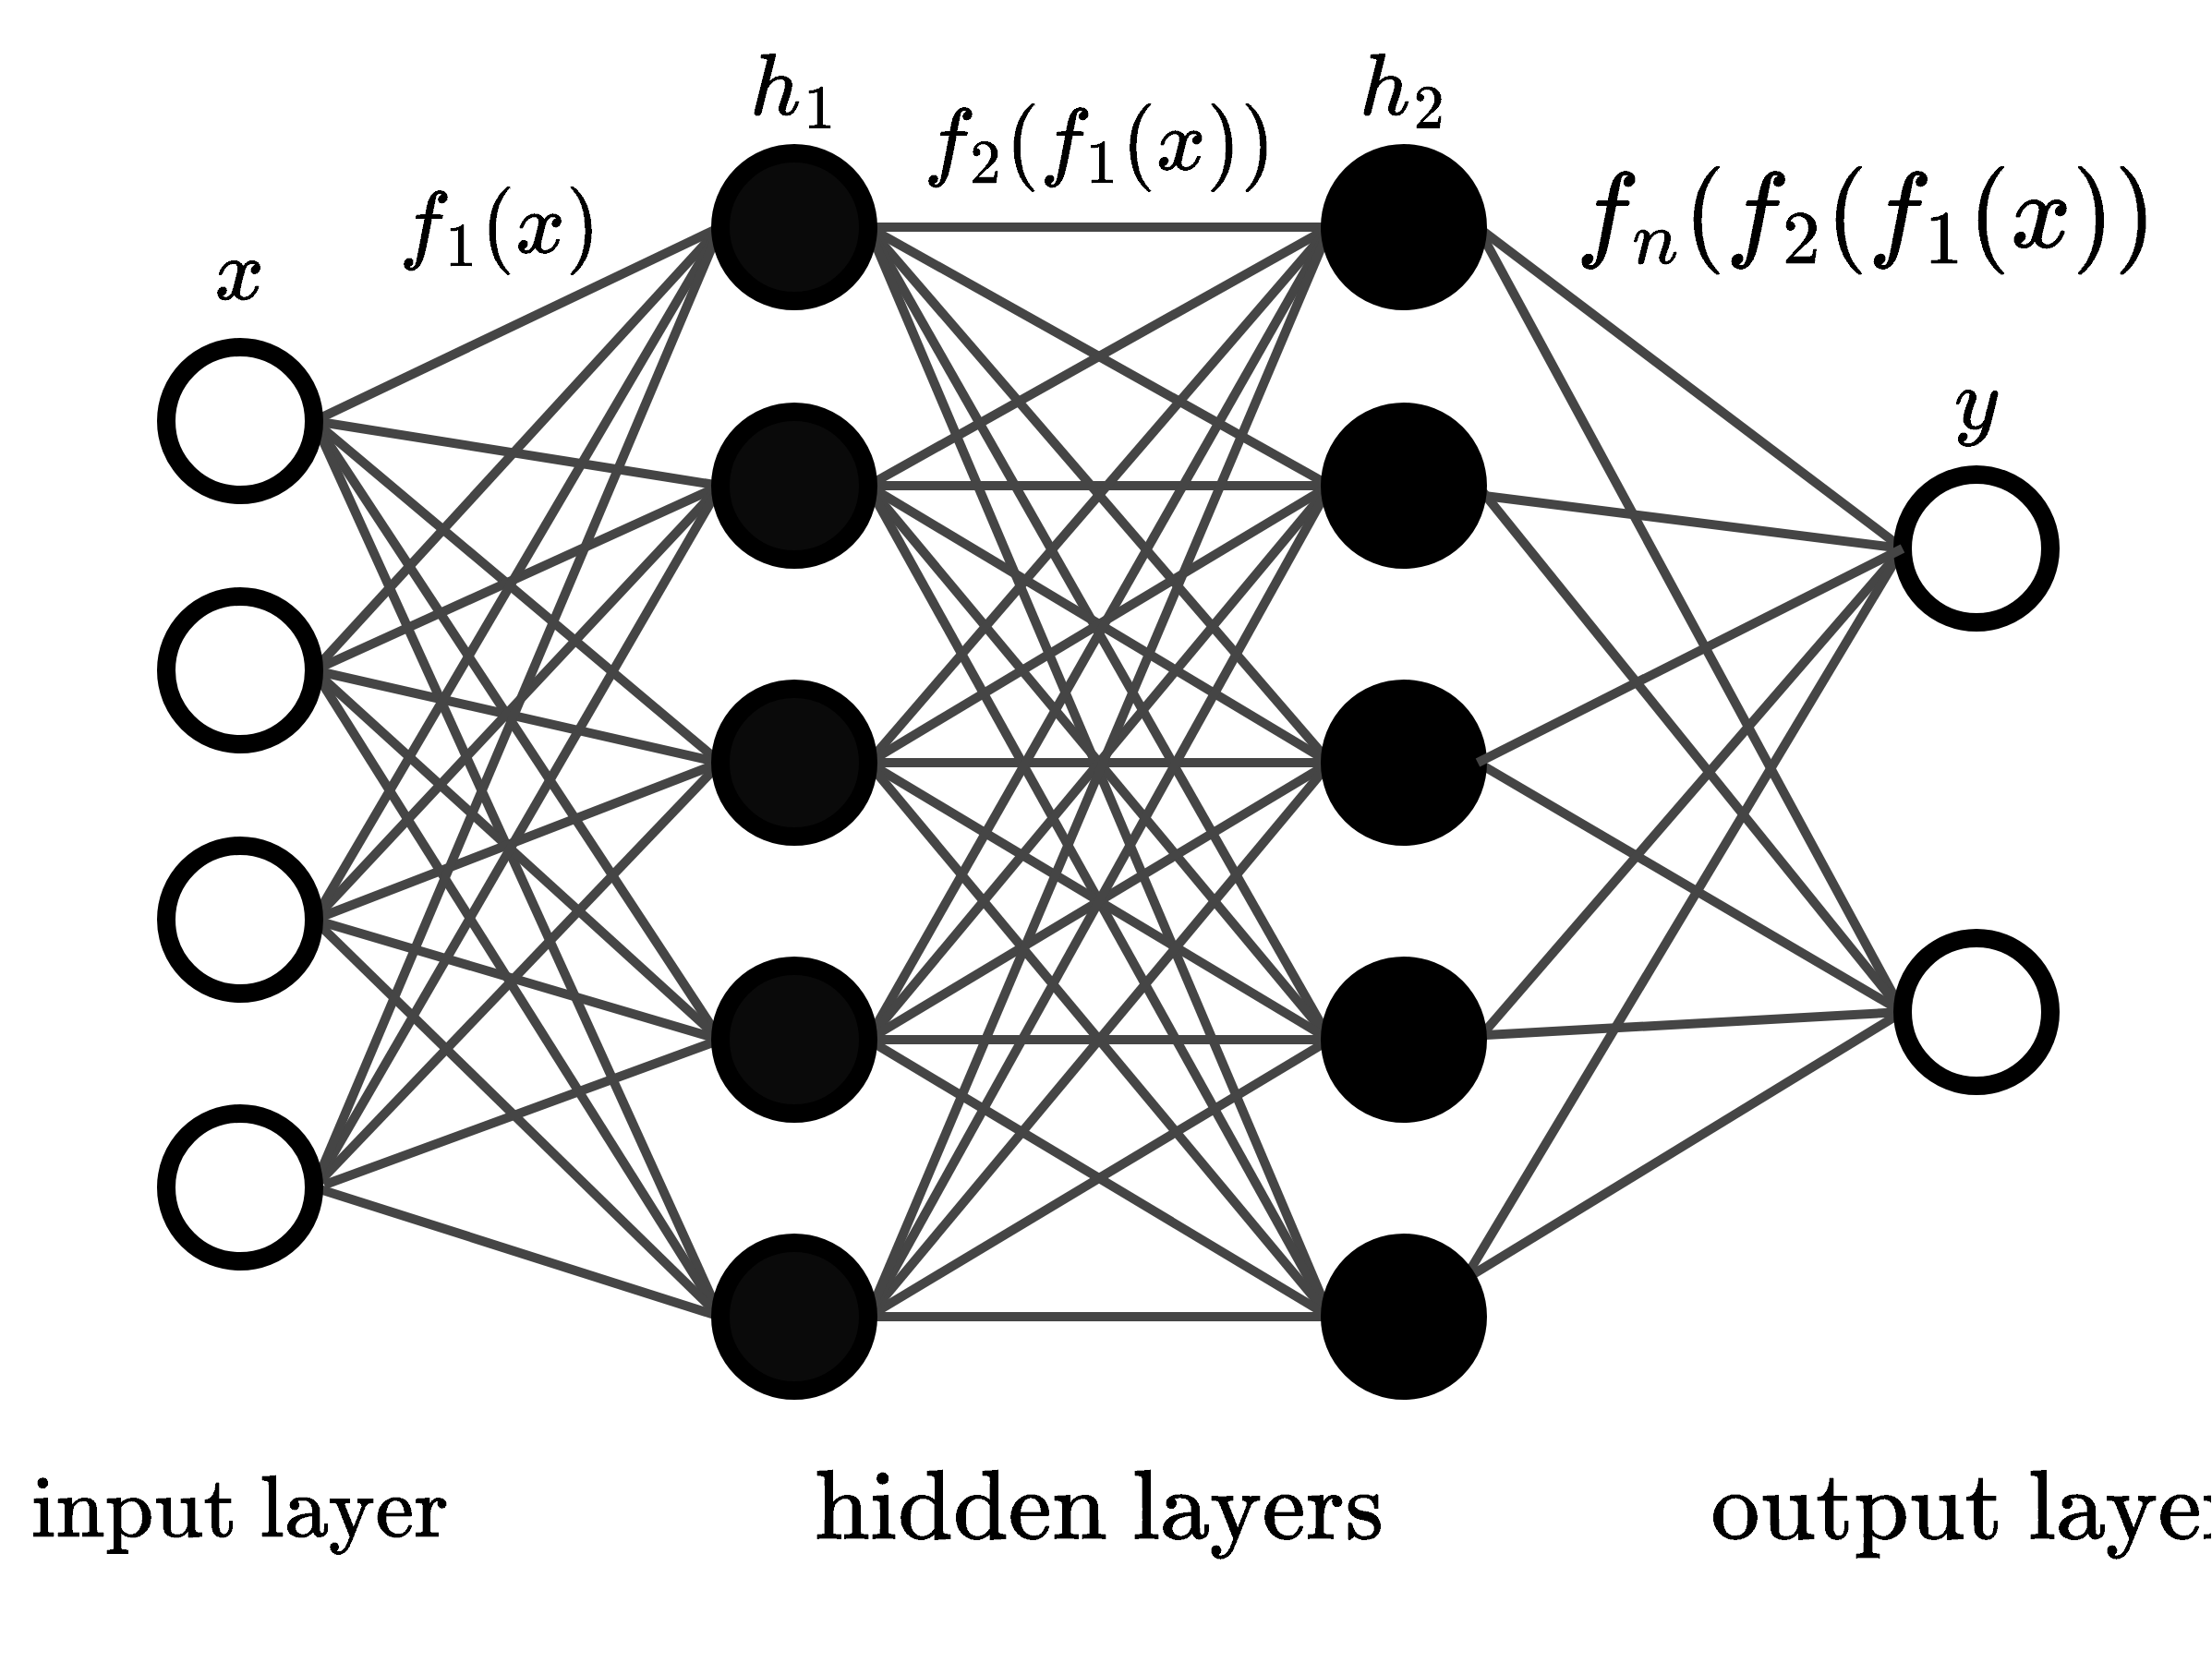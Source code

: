 <mxfile version="22.1.21" type="device">
  <diagram name="Stránka-1" id="-R17Rxxg994STWo3U5HR">
    <mxGraphModel dx="1444" dy="1513" grid="1" gridSize="10" guides="1" tooltips="1" connect="1" arrows="1" fold="1" page="1" pageScale="1" pageWidth="1654" pageHeight="2336" math="1" shadow="0">
      <root>
        <mxCell id="0" />
        <mxCell id="1" parent="0" />
        <mxCell id="11cOeYDU5x_4EBt98abm-20" style="rounded=0;orthogonalLoop=1;jettySize=auto;html=1;entryX=0;entryY=0.5;entryDx=0;entryDy=0;endArrow=none;endFill=0;strokeWidth=5;strokeColor=#454545;curved=0;startArrow=none;startFill=0;exitX=1;exitY=0.5;exitDx=0;exitDy=0;" parent="1" source="11cOeYDU5x_4EBt98abm-2" target="11cOeYDU5x_4EBt98abm-6" edge="1">
          <mxGeometry relative="1" as="geometry" />
        </mxCell>
        <mxCell id="11cOeYDU5x_4EBt98abm-21" style="rounded=0;orthogonalLoop=1;jettySize=auto;html=1;entryX=0;entryY=0.5;entryDx=0;entryDy=0;endArrow=none;endFill=0;strokeWidth=5;strokeColor=#454545;curved=0;startArrow=none;startFill=0;exitX=1;exitY=0.5;exitDx=0;exitDy=0;" parent="1" source="11cOeYDU5x_4EBt98abm-2" target="11cOeYDU5x_4EBt98abm-7" edge="1">
          <mxGeometry relative="1" as="geometry" />
        </mxCell>
        <mxCell id="11cOeYDU5x_4EBt98abm-22" style="rounded=0;orthogonalLoop=1;jettySize=auto;html=1;entryX=0;entryY=0.5;entryDx=0;entryDy=0;endArrow=none;endFill=0;strokeWidth=5;strokeColor=#454545;curved=0;startArrow=none;startFill=0;exitX=1;exitY=0.5;exitDx=0;exitDy=0;" parent="1" source="11cOeYDU5x_4EBt98abm-2" target="11cOeYDU5x_4EBt98abm-8" edge="1">
          <mxGeometry relative="1" as="geometry" />
        </mxCell>
        <mxCell id="11cOeYDU5x_4EBt98abm-23" style="rounded=0;orthogonalLoop=1;jettySize=auto;html=1;entryX=0;entryY=0.5;entryDx=0;entryDy=0;strokeWidth=5;strokeColor=#454545;curved=0;startArrow=none;startFill=0;endArrow=none;endFill=0;exitX=1;exitY=0.5;exitDx=0;exitDy=0;" parent="1" source="11cOeYDU5x_4EBt98abm-2" target="11cOeYDU5x_4EBt98abm-9" edge="1">
          <mxGeometry relative="1" as="geometry" />
        </mxCell>
        <mxCell id="11cOeYDU5x_4EBt98abm-24" style="rounded=0;orthogonalLoop=1;jettySize=auto;html=1;entryX=0;entryY=0.5;entryDx=0;entryDy=0;strokeWidth=5;strokeColor=#454545;curved=0;startArrow=none;startFill=0;endArrow=none;endFill=0;exitX=1;exitY=0.5;exitDx=0;exitDy=0;" parent="1" source="11cOeYDU5x_4EBt98abm-2" target="11cOeYDU5x_4EBt98abm-10" edge="1">
          <mxGeometry relative="1" as="geometry" />
        </mxCell>
        <mxCell id="11cOeYDU5x_4EBt98abm-2" value="" style="ellipse;whiteSpace=wrap;html=1;aspect=fixed;strokeWidth=10;fillColor=none;" parent="1" vertex="1">
          <mxGeometry x="360" y="365" width="80" height="80" as="geometry" />
        </mxCell>
        <mxCell id="11cOeYDU5x_4EBt98abm-25" style="rounded=0;orthogonalLoop=1;jettySize=auto;html=1;entryX=0;entryY=0.5;entryDx=0;entryDy=0;strokeWidth=5;strokeColor=#454545;curved=0;startArrow=none;startFill=0;endArrow=none;endFill=0;exitX=1;exitY=0.5;exitDx=0;exitDy=0;" parent="1" source="11cOeYDU5x_4EBt98abm-3" target="11cOeYDU5x_4EBt98abm-7" edge="1">
          <mxGeometry relative="1" as="geometry" />
        </mxCell>
        <mxCell id="11cOeYDU5x_4EBt98abm-28" style="rounded=0;orthogonalLoop=1;jettySize=auto;html=1;entryX=0;entryY=0.5;entryDx=0;entryDy=0;strokeWidth=5;strokeColor=#454545;curved=0;startArrow=none;startFill=0;endArrow=none;endFill=0;exitX=1;exitY=0.5;exitDx=0;exitDy=0;" parent="1" source="11cOeYDU5x_4EBt98abm-3" target="11cOeYDU5x_4EBt98abm-6" edge="1">
          <mxGeometry relative="1" as="geometry" />
        </mxCell>
        <mxCell id="11cOeYDU5x_4EBt98abm-29" style="rounded=0;orthogonalLoop=1;jettySize=auto;html=1;entryX=0;entryY=0.5;entryDx=0;entryDy=0;strokeWidth=5;strokeColor=#454545;curved=0;startArrow=none;startFill=0;endArrow=none;endFill=0;exitX=1;exitY=0.5;exitDx=0;exitDy=0;" parent="1" source="11cOeYDU5x_4EBt98abm-3" target="11cOeYDU5x_4EBt98abm-9" edge="1">
          <mxGeometry relative="1" as="geometry" />
        </mxCell>
        <mxCell id="11cOeYDU5x_4EBt98abm-30" style="rounded=0;orthogonalLoop=1;jettySize=auto;html=1;entryX=0;entryY=0.5;entryDx=0;entryDy=0;strokeWidth=5;strokeColor=#454545;curved=0;startArrow=none;startFill=0;endArrow=none;endFill=0;exitX=1;exitY=0.5;exitDx=0;exitDy=0;" parent="1" source="11cOeYDU5x_4EBt98abm-3" target="11cOeYDU5x_4EBt98abm-10" edge="1">
          <mxGeometry relative="1" as="geometry" />
        </mxCell>
        <mxCell id="11cOeYDU5x_4EBt98abm-40" style="rounded=0;orthogonalLoop=1;jettySize=auto;html=1;entryX=0;entryY=0.5;entryDx=0;entryDy=0;strokeWidth=5;strokeColor=#454545;curved=0;startArrow=none;startFill=0;endArrow=none;endFill=0;exitX=1;exitY=0.5;exitDx=0;exitDy=0;" parent="1" source="11cOeYDU5x_4EBt98abm-3" target="11cOeYDU5x_4EBt98abm-8" edge="1">
          <mxGeometry relative="1" as="geometry" />
        </mxCell>
        <mxCell id="11cOeYDU5x_4EBt98abm-3" value="" style="ellipse;whiteSpace=wrap;html=1;aspect=fixed;strokeWidth=10;fillColor=none;" parent="1" vertex="1">
          <mxGeometry x="360" y="500" width="80" height="80" as="geometry" />
        </mxCell>
        <mxCell id="11cOeYDU5x_4EBt98abm-26" style="rounded=0;orthogonalLoop=1;jettySize=auto;html=1;entryX=0;entryY=0.5;entryDx=0;entryDy=0;strokeWidth=5;strokeColor=#454545;curved=0;startArrow=none;startFill=0;endArrow=none;endFill=0;exitX=1;exitY=0.5;exitDx=0;exitDy=0;" parent="1" source="11cOeYDU5x_4EBt98abm-4" target="11cOeYDU5x_4EBt98abm-8" edge="1">
          <mxGeometry relative="1" as="geometry" />
        </mxCell>
        <mxCell id="11cOeYDU5x_4EBt98abm-31" style="rounded=0;orthogonalLoop=1;jettySize=auto;html=1;entryX=0;entryY=0.5;entryDx=0;entryDy=0;strokeWidth=5;strokeColor=#454545;curved=0;startArrow=none;startFill=0;endArrow=none;endFill=0;exitX=1;exitY=0.5;exitDx=0;exitDy=0;" parent="1" source="11cOeYDU5x_4EBt98abm-4" target="11cOeYDU5x_4EBt98abm-7" edge="1">
          <mxGeometry relative="1" as="geometry" />
        </mxCell>
        <mxCell id="11cOeYDU5x_4EBt98abm-32" style="rounded=0;orthogonalLoop=1;jettySize=auto;html=1;entryX=0;entryY=0.5;entryDx=0;entryDy=0;strokeWidth=5;strokeColor=#454545;curved=0;startArrow=none;startFill=0;endArrow=none;endFill=0;exitX=1;exitY=0.5;exitDx=0;exitDy=0;" parent="1" source="11cOeYDU5x_4EBt98abm-4" target="11cOeYDU5x_4EBt98abm-6" edge="1">
          <mxGeometry relative="1" as="geometry" />
        </mxCell>
        <mxCell id="11cOeYDU5x_4EBt98abm-33" style="rounded=0;orthogonalLoop=1;jettySize=auto;html=1;entryX=0;entryY=0.5;entryDx=0;entryDy=0;strokeWidth=5;strokeColor=#454545;curved=0;startArrow=none;startFill=0;endArrow=none;endFill=0;exitX=1;exitY=0.5;exitDx=0;exitDy=0;" parent="1" source="11cOeYDU5x_4EBt98abm-4" target="11cOeYDU5x_4EBt98abm-10" edge="1">
          <mxGeometry relative="1" as="geometry" />
        </mxCell>
        <mxCell id="11cOeYDU5x_4EBt98abm-39" style="rounded=0;orthogonalLoop=1;jettySize=auto;html=1;entryX=0;entryY=0.5;entryDx=0;entryDy=0;strokeWidth=5;strokeColor=#454545;curved=0;startArrow=none;startFill=0;endArrow=none;endFill=0;exitX=1;exitY=0.5;exitDx=0;exitDy=0;exitPerimeter=0;" parent="1" source="11cOeYDU5x_4EBt98abm-4" target="11cOeYDU5x_4EBt98abm-9" edge="1">
          <mxGeometry relative="1" as="geometry" />
        </mxCell>
        <mxCell id="11cOeYDU5x_4EBt98abm-4" value="" style="ellipse;whiteSpace=wrap;html=1;aspect=fixed;strokeWidth=10;fillColor=none;" parent="1" vertex="1">
          <mxGeometry x="360" y="635" width="80" height="80" as="geometry" />
        </mxCell>
        <mxCell id="11cOeYDU5x_4EBt98abm-34" style="rounded=0;orthogonalLoop=1;jettySize=auto;html=1;entryX=0;entryY=0.5;entryDx=0;entryDy=0;strokeWidth=5;strokeColor=#454545;curved=0;startArrow=none;startFill=0;endArrow=none;endFill=0;exitX=1;exitY=0.5;exitDx=0;exitDy=0;" parent="1" source="11cOeYDU5x_4EBt98abm-5" target="11cOeYDU5x_4EBt98abm-10" edge="1">
          <mxGeometry relative="1" as="geometry" />
        </mxCell>
        <mxCell id="11cOeYDU5x_4EBt98abm-35" style="rounded=0;orthogonalLoop=1;jettySize=auto;html=1;entryX=0;entryY=0.5;entryDx=0;entryDy=0;strokeWidth=5;strokeColor=#454545;curved=0;startArrow=none;startFill=0;endArrow=none;endFill=0;exitX=1.069;exitY=0.483;exitDx=0;exitDy=0;exitPerimeter=0;" parent="1" source="11cOeYDU5x_4EBt98abm-5" target="11cOeYDU5x_4EBt98abm-9" edge="1">
          <mxGeometry relative="1" as="geometry" />
        </mxCell>
        <mxCell id="11cOeYDU5x_4EBt98abm-36" style="rounded=0;orthogonalLoop=1;jettySize=auto;html=1;entryX=0;entryY=0.5;entryDx=0;entryDy=0;strokeWidth=5;strokeColor=#454545;curved=0;startArrow=none;startFill=0;endArrow=none;endFill=0;exitX=1;exitY=0.5;exitDx=0;exitDy=0;" parent="1" source="11cOeYDU5x_4EBt98abm-5" target="11cOeYDU5x_4EBt98abm-8" edge="1">
          <mxGeometry relative="1" as="geometry" />
        </mxCell>
        <mxCell id="11cOeYDU5x_4EBt98abm-37" style="rounded=0;orthogonalLoop=1;jettySize=auto;html=1;entryX=0;entryY=0.5;entryDx=0;entryDy=0;strokeWidth=5;strokeColor=#454545;curved=0;startArrow=none;startFill=0;endArrow=none;endFill=0;exitX=1;exitY=0.5;exitDx=0;exitDy=0;" parent="1" source="11cOeYDU5x_4EBt98abm-5" target="11cOeYDU5x_4EBt98abm-7" edge="1">
          <mxGeometry relative="1" as="geometry" />
        </mxCell>
        <mxCell id="11cOeYDU5x_4EBt98abm-38" style="rounded=0;orthogonalLoop=1;jettySize=auto;html=1;entryX=0;entryY=0.5;entryDx=0;entryDy=0;strokeWidth=5;strokeColor=#454545;curved=0;startArrow=none;startFill=0;endArrow=none;endFill=0;exitX=1;exitY=0.5;exitDx=0;exitDy=0;" parent="1" source="11cOeYDU5x_4EBt98abm-5" target="11cOeYDU5x_4EBt98abm-6" edge="1">
          <mxGeometry relative="1" as="geometry" />
        </mxCell>
        <mxCell id="11cOeYDU5x_4EBt98abm-5" value="" style="ellipse;whiteSpace=wrap;html=1;aspect=fixed;strokeWidth=10;fillColor=none;" parent="1" vertex="1">
          <mxGeometry x="360" y="780" width="80" height="80" as="geometry" />
        </mxCell>
        <mxCell id="11cOeYDU5x_4EBt98abm-41" style="rounded=0;orthogonalLoop=1;jettySize=auto;html=1;entryX=0;entryY=0.5;entryDx=0;entryDy=0;strokeWidth=5;endArrow=none;endFill=0;strokeColor=#454545;" parent="1" source="11cOeYDU5x_4EBt98abm-6" target="11cOeYDU5x_4EBt98abm-11" edge="1">
          <mxGeometry relative="1" as="geometry" />
        </mxCell>
        <mxCell id="11cOeYDU5x_4EBt98abm-42" style="rounded=0;orthogonalLoop=1;jettySize=auto;html=1;entryX=0;entryY=0.5;entryDx=0;entryDy=0;strokeWidth=5;endArrow=none;endFill=0;strokeColor=#454545;exitX=1;exitY=0.5;exitDx=0;exitDy=0;" parent="1" source="11cOeYDU5x_4EBt98abm-6" target="11cOeYDU5x_4EBt98abm-12" edge="1">
          <mxGeometry relative="1" as="geometry" />
        </mxCell>
        <mxCell id="11cOeYDU5x_4EBt98abm-43" style="rounded=0;orthogonalLoop=1;jettySize=auto;html=1;entryX=0;entryY=0.5;entryDx=0;entryDy=0;strokeWidth=5;endArrow=none;endFill=0;strokeColor=#454545;exitX=1;exitY=0.5;exitDx=0;exitDy=0;" parent="1" source="11cOeYDU5x_4EBt98abm-6" target="11cOeYDU5x_4EBt98abm-13" edge="1">
          <mxGeometry relative="1" as="geometry" />
        </mxCell>
        <mxCell id="11cOeYDU5x_4EBt98abm-44" style="rounded=0;orthogonalLoop=1;jettySize=auto;html=1;entryX=0;entryY=0.5;entryDx=0;entryDy=0;strokeWidth=5;endArrow=none;endFill=0;strokeColor=#454545;exitX=1;exitY=0.5;exitDx=0;exitDy=0;" parent="1" source="11cOeYDU5x_4EBt98abm-6" target="11cOeYDU5x_4EBt98abm-14" edge="1">
          <mxGeometry relative="1" as="geometry" />
        </mxCell>
        <mxCell id="11cOeYDU5x_4EBt98abm-45" style="rounded=0;orthogonalLoop=1;jettySize=auto;html=1;entryX=0;entryY=0.5;entryDx=0;entryDy=0;strokeWidth=5;endArrow=none;endFill=0;strokeColor=#454545;exitX=1;exitY=0.5;exitDx=0;exitDy=0;" parent="1" source="11cOeYDU5x_4EBt98abm-6" target="11cOeYDU5x_4EBt98abm-15" edge="1">
          <mxGeometry relative="1" as="geometry" />
        </mxCell>
        <mxCell id="11cOeYDU5x_4EBt98abm-6" value="" style="ellipse;whiteSpace=wrap;html=1;aspect=fixed;strokeWidth=10;fillColor=#0A0A0A;" parent="1" vertex="1">
          <mxGeometry x="660" y="260" width="80" height="80" as="geometry" />
        </mxCell>
        <mxCell id="11cOeYDU5x_4EBt98abm-46" style="rounded=0;orthogonalLoop=1;jettySize=auto;html=1;entryX=0;entryY=0.5;entryDx=0;entryDy=0;strokeWidth=5;endArrow=none;endFill=0;strokeColor=#454545;exitX=1;exitY=0.5;exitDx=0;exitDy=0;" parent="1" source="11cOeYDU5x_4EBt98abm-7" target="11cOeYDU5x_4EBt98abm-11" edge="1">
          <mxGeometry relative="1" as="geometry" />
        </mxCell>
        <mxCell id="11cOeYDU5x_4EBt98abm-47" style="rounded=0;orthogonalLoop=1;jettySize=auto;html=1;strokeWidth=5;endArrow=none;endFill=0;strokeColor=#454545;exitX=1;exitY=0.5;exitDx=0;exitDy=0;" parent="1" source="11cOeYDU5x_4EBt98abm-7" target="11cOeYDU5x_4EBt98abm-12" edge="1">
          <mxGeometry relative="1" as="geometry" />
        </mxCell>
        <mxCell id="11cOeYDU5x_4EBt98abm-48" style="rounded=0;orthogonalLoop=1;jettySize=auto;html=1;entryX=0;entryY=0.5;entryDx=0;entryDy=0;strokeWidth=5;endArrow=none;endFill=0;strokeColor=#454545;exitX=1;exitY=0.5;exitDx=0;exitDy=0;" parent="1" source="11cOeYDU5x_4EBt98abm-7" target="11cOeYDU5x_4EBt98abm-13" edge="1">
          <mxGeometry relative="1" as="geometry" />
        </mxCell>
        <mxCell id="11cOeYDU5x_4EBt98abm-49" style="rounded=0;orthogonalLoop=1;jettySize=auto;html=1;entryX=0;entryY=0.5;entryDx=0;entryDy=0;strokeWidth=5;endArrow=none;endFill=0;strokeColor=#454545;exitX=1;exitY=0.5;exitDx=0;exitDy=0;" parent="1" source="11cOeYDU5x_4EBt98abm-7" target="11cOeYDU5x_4EBt98abm-14" edge="1">
          <mxGeometry relative="1" as="geometry" />
        </mxCell>
        <mxCell id="11cOeYDU5x_4EBt98abm-50" style="rounded=0;orthogonalLoop=1;jettySize=auto;html=1;entryX=0;entryY=0.5;entryDx=0;entryDy=0;strokeWidth=5;endArrow=none;endFill=0;strokeColor=#454545;exitX=1;exitY=0.5;exitDx=0;exitDy=0;" parent="1" source="11cOeYDU5x_4EBt98abm-7" target="11cOeYDU5x_4EBt98abm-15" edge="1">
          <mxGeometry relative="1" as="geometry" />
        </mxCell>
        <mxCell id="11cOeYDU5x_4EBt98abm-7" value="" style="ellipse;whiteSpace=wrap;html=1;aspect=fixed;strokeWidth=10;fillColor=#0A0A0A;" parent="1" vertex="1">
          <mxGeometry x="660" y="400" width="80" height="80" as="geometry" />
        </mxCell>
        <mxCell id="11cOeYDU5x_4EBt98abm-51" style="rounded=0;orthogonalLoop=1;jettySize=auto;html=1;entryX=0;entryY=0.5;entryDx=0;entryDy=0;strokeWidth=5;endArrow=none;endFill=0;strokeColor=#454545;exitX=1;exitY=0.5;exitDx=0;exitDy=0;" parent="1" source="11cOeYDU5x_4EBt98abm-8" target="11cOeYDU5x_4EBt98abm-11" edge="1">
          <mxGeometry relative="1" as="geometry" />
        </mxCell>
        <mxCell id="11cOeYDU5x_4EBt98abm-52" style="rounded=0;orthogonalLoop=1;jettySize=auto;html=1;entryX=0;entryY=0.5;entryDx=0;entryDy=0;strokeWidth=5;endArrow=none;endFill=0;strokeColor=#454545;exitX=1;exitY=0.5;exitDx=0;exitDy=0;" parent="1" source="11cOeYDU5x_4EBt98abm-8" target="11cOeYDU5x_4EBt98abm-12" edge="1">
          <mxGeometry relative="1" as="geometry" />
        </mxCell>
        <mxCell id="11cOeYDU5x_4EBt98abm-53" style="rounded=0;orthogonalLoop=1;jettySize=auto;html=1;entryX=0;entryY=0.5;entryDx=0;entryDy=0;strokeWidth=5;endArrow=none;endFill=0;strokeColor=#454545;" parent="1" source="11cOeYDU5x_4EBt98abm-8" target="11cOeYDU5x_4EBt98abm-13" edge="1">
          <mxGeometry relative="1" as="geometry" />
        </mxCell>
        <mxCell id="11cOeYDU5x_4EBt98abm-54" style="rounded=0;orthogonalLoop=1;jettySize=auto;html=1;entryX=0;entryY=0.5;entryDx=0;entryDy=0;strokeWidth=5;endArrow=none;endFill=0;strokeColor=#454545;exitX=1;exitY=0.5;exitDx=0;exitDy=0;" parent="1" source="11cOeYDU5x_4EBt98abm-8" target="11cOeYDU5x_4EBt98abm-14" edge="1">
          <mxGeometry relative="1" as="geometry" />
        </mxCell>
        <mxCell id="11cOeYDU5x_4EBt98abm-55" style="rounded=0;orthogonalLoop=1;jettySize=auto;html=1;entryX=0;entryY=0.5;entryDx=0;entryDy=0;strokeWidth=5;endArrow=none;endFill=0;strokeColor=#454545;exitX=1;exitY=0.5;exitDx=0;exitDy=0;" parent="1" source="11cOeYDU5x_4EBt98abm-8" target="11cOeYDU5x_4EBt98abm-15" edge="1">
          <mxGeometry relative="1" as="geometry" />
        </mxCell>
        <mxCell id="11cOeYDU5x_4EBt98abm-8" value="" style="ellipse;whiteSpace=wrap;html=1;aspect=fixed;strokeWidth=10;fillColor=#0A0A0A;" parent="1" vertex="1">
          <mxGeometry x="660" y="550" width="80" height="80" as="geometry" />
        </mxCell>
        <mxCell id="11cOeYDU5x_4EBt98abm-56" style="rounded=0;orthogonalLoop=1;jettySize=auto;html=1;entryX=0;entryY=0.5;entryDx=0;entryDy=0;strokeWidth=5;endArrow=none;endFill=0;strokeColor=#454545;exitX=1;exitY=0.5;exitDx=0;exitDy=0;" parent="1" source="11cOeYDU5x_4EBt98abm-9" target="11cOeYDU5x_4EBt98abm-11" edge="1">
          <mxGeometry relative="1" as="geometry" />
        </mxCell>
        <mxCell id="11cOeYDU5x_4EBt98abm-57" style="rounded=0;orthogonalLoop=1;jettySize=auto;html=1;entryX=0;entryY=0.5;entryDx=0;entryDy=0;strokeWidth=5;endArrow=none;endFill=0;strokeColor=#454545;exitX=1;exitY=0.5;exitDx=0;exitDy=0;" parent="1" source="11cOeYDU5x_4EBt98abm-9" target="11cOeYDU5x_4EBt98abm-12" edge="1">
          <mxGeometry relative="1" as="geometry" />
        </mxCell>
        <mxCell id="11cOeYDU5x_4EBt98abm-58" style="rounded=0;orthogonalLoop=1;jettySize=auto;html=1;entryX=0;entryY=0.5;entryDx=0;entryDy=0;strokeWidth=5;endArrow=none;endFill=0;strokeColor=#454545;exitX=1;exitY=0.5;exitDx=0;exitDy=0;" parent="1" source="11cOeYDU5x_4EBt98abm-9" target="11cOeYDU5x_4EBt98abm-13" edge="1">
          <mxGeometry relative="1" as="geometry" />
        </mxCell>
        <mxCell id="11cOeYDU5x_4EBt98abm-59" style="rounded=0;orthogonalLoop=1;jettySize=auto;html=1;entryX=0;entryY=0.5;entryDx=0;entryDy=0;strokeWidth=5;endArrow=none;endFill=0;strokeColor=#454545;" parent="1" source="11cOeYDU5x_4EBt98abm-9" target="11cOeYDU5x_4EBt98abm-14" edge="1">
          <mxGeometry relative="1" as="geometry" />
        </mxCell>
        <mxCell id="11cOeYDU5x_4EBt98abm-60" style="rounded=0;orthogonalLoop=1;jettySize=auto;html=1;entryX=0;entryY=0.5;entryDx=0;entryDy=0;strokeWidth=5;endArrow=none;endFill=0;strokeColor=#454545;exitX=1;exitY=0.5;exitDx=0;exitDy=0;" parent="1" source="11cOeYDU5x_4EBt98abm-9" target="11cOeYDU5x_4EBt98abm-15" edge="1">
          <mxGeometry relative="1" as="geometry" />
        </mxCell>
        <mxCell id="11cOeYDU5x_4EBt98abm-9" value="" style="ellipse;whiteSpace=wrap;html=1;aspect=fixed;strokeWidth=10;fillColor=#0A0A0A;" parent="1" vertex="1">
          <mxGeometry x="660" y="700" width="80" height="80" as="geometry" />
        </mxCell>
        <mxCell id="11cOeYDU5x_4EBt98abm-61" style="rounded=0;orthogonalLoop=1;jettySize=auto;html=1;entryX=0;entryY=0.5;entryDx=0;entryDy=0;strokeWidth=5;endArrow=none;endFill=0;strokeColor=#454545;" parent="1" source="11cOeYDU5x_4EBt98abm-10" target="11cOeYDU5x_4EBt98abm-15" edge="1">
          <mxGeometry relative="1" as="geometry" />
        </mxCell>
        <mxCell id="11cOeYDU5x_4EBt98abm-62" style="rounded=0;orthogonalLoop=1;jettySize=auto;html=1;entryX=0;entryY=0.5;entryDx=0;entryDy=0;strokeWidth=5;endArrow=none;endFill=0;strokeColor=#454545;exitX=1;exitY=0.5;exitDx=0;exitDy=0;" parent="1" source="11cOeYDU5x_4EBt98abm-10" target="11cOeYDU5x_4EBt98abm-14" edge="1">
          <mxGeometry relative="1" as="geometry" />
        </mxCell>
        <mxCell id="11cOeYDU5x_4EBt98abm-63" style="rounded=0;orthogonalLoop=1;jettySize=auto;html=1;entryX=0;entryY=0.5;entryDx=0;entryDy=0;strokeWidth=5;endArrow=none;endFill=0;strokeColor=#454545;exitX=1;exitY=0.5;exitDx=0;exitDy=0;" parent="1" source="11cOeYDU5x_4EBt98abm-10" target="11cOeYDU5x_4EBt98abm-13" edge="1">
          <mxGeometry relative="1" as="geometry" />
        </mxCell>
        <mxCell id="11cOeYDU5x_4EBt98abm-64" style="rounded=0;orthogonalLoop=1;jettySize=auto;html=1;entryX=0;entryY=0.5;entryDx=0;entryDy=0;strokeWidth=5;endArrow=none;endFill=0;strokeColor=#454545;exitX=1;exitY=0.5;exitDx=0;exitDy=0;" parent="1" source="11cOeYDU5x_4EBt98abm-10" target="11cOeYDU5x_4EBt98abm-12" edge="1">
          <mxGeometry relative="1" as="geometry" />
        </mxCell>
        <mxCell id="11cOeYDU5x_4EBt98abm-65" style="rounded=0;orthogonalLoop=1;jettySize=auto;html=1;entryX=0;entryY=0.5;entryDx=0;entryDy=0;strokeWidth=5;endArrow=none;endFill=0;strokeColor=#454545;exitX=1;exitY=0.5;exitDx=0;exitDy=0;" parent="1" source="11cOeYDU5x_4EBt98abm-10" target="11cOeYDU5x_4EBt98abm-11" edge="1">
          <mxGeometry relative="1" as="geometry" />
        </mxCell>
        <mxCell id="11cOeYDU5x_4EBt98abm-10" value="" style="ellipse;whiteSpace=wrap;html=1;aspect=fixed;strokeWidth=10;fillColor=#0A0A0A;" parent="1" vertex="1">
          <mxGeometry x="660" y="850" width="80" height="80" as="geometry" />
        </mxCell>
        <mxCell id="11cOeYDU5x_4EBt98abm-66" style="rounded=0;orthogonalLoop=1;jettySize=auto;html=1;entryX=0;entryY=0.5;entryDx=0;entryDy=0;endArrow=none;endFill=0;strokeWidth=5;strokeColor=#454545;exitX=1;exitY=0.5;exitDx=0;exitDy=0;" parent="1" source="11cOeYDU5x_4EBt98abm-11" target="11cOeYDU5x_4EBt98abm-16" edge="1">
          <mxGeometry relative="1" as="geometry" />
        </mxCell>
        <mxCell id="11cOeYDU5x_4EBt98abm-67" style="rounded=0;orthogonalLoop=1;jettySize=auto;html=1;entryX=0;entryY=0.5;entryDx=0;entryDy=0;endArrow=none;endFill=0;strokeWidth=5;strokeColor=#454545;exitX=1;exitY=0.5;exitDx=0;exitDy=0;" parent="1" source="11cOeYDU5x_4EBt98abm-11" target="11cOeYDU5x_4EBt98abm-17" edge="1">
          <mxGeometry relative="1" as="geometry" />
        </mxCell>
        <mxCell id="11cOeYDU5x_4EBt98abm-11" value="" style="ellipse;whiteSpace=wrap;html=1;aspect=fixed;strokeWidth=10;fillColor=#000000;strokeColor=default;" parent="1" vertex="1">
          <mxGeometry x="990" y="260" width="80" height="80" as="geometry" />
        </mxCell>
        <mxCell id="11cOeYDU5x_4EBt98abm-68" style="rounded=0;orthogonalLoop=1;jettySize=auto;html=1;endArrow=none;endFill=0;strokeWidth=5;strokeColor=#454545;entryX=0;entryY=0.5;entryDx=0;entryDy=0;" parent="1" source="11cOeYDU5x_4EBt98abm-12" target="11cOeYDU5x_4EBt98abm-16" edge="1">
          <mxGeometry relative="1" as="geometry" />
        </mxCell>
        <mxCell id="11cOeYDU5x_4EBt98abm-69" style="rounded=0;orthogonalLoop=1;jettySize=auto;html=1;entryX=0;entryY=0.5;entryDx=0;entryDy=0;endArrow=none;endFill=0;strokeWidth=5;strokeColor=#454545;exitX=1;exitY=0.5;exitDx=0;exitDy=0;" parent="1" source="11cOeYDU5x_4EBt98abm-12" target="11cOeYDU5x_4EBt98abm-17" edge="1">
          <mxGeometry relative="1" as="geometry" />
        </mxCell>
        <mxCell id="11cOeYDU5x_4EBt98abm-12" value="" style="ellipse;whiteSpace=wrap;html=1;aspect=fixed;strokeWidth=10;fillColor=#000000;" parent="1" vertex="1">
          <mxGeometry x="990" y="400" width="80" height="80" as="geometry" />
        </mxCell>
        <mxCell id="11cOeYDU5x_4EBt98abm-70" style="rounded=0;orthogonalLoop=1;jettySize=auto;html=1;entryX=0;entryY=0.5;entryDx=0;entryDy=0;endArrow=none;endFill=0;strokeWidth=5;strokeColor=#454545;exitX=1;exitY=0.5;exitDx=0;exitDy=0;" parent="1" source="11cOeYDU5x_4EBt98abm-13" target="11cOeYDU5x_4EBt98abm-17" edge="1">
          <mxGeometry relative="1" as="geometry" />
        </mxCell>
        <mxCell id="11cOeYDU5x_4EBt98abm-13" value="" style="ellipse;whiteSpace=wrap;html=1;aspect=fixed;strokeWidth=10;fillColor=#000000;" parent="1" vertex="1">
          <mxGeometry x="990" y="550" width="80" height="80" as="geometry" />
        </mxCell>
        <mxCell id="11cOeYDU5x_4EBt98abm-71" style="rounded=0;orthogonalLoop=1;jettySize=auto;html=1;entryX=0;entryY=0.5;entryDx=0;entryDy=0;endArrow=none;endFill=0;strokeWidth=5;strokeColor=#454545;exitX=1;exitY=0.5;exitDx=0;exitDy=0;" parent="1" source="11cOeYDU5x_4EBt98abm-14" target="11cOeYDU5x_4EBt98abm-16" edge="1">
          <mxGeometry relative="1" as="geometry" />
        </mxCell>
        <mxCell id="11cOeYDU5x_4EBt98abm-72" style="rounded=0;orthogonalLoop=1;jettySize=auto;html=1;entryX=0;entryY=0.5;entryDx=0;entryDy=0;endArrow=none;endFill=0;strokeWidth=5;strokeColor=#454545;" parent="1" source="11cOeYDU5x_4EBt98abm-14" target="11cOeYDU5x_4EBt98abm-17" edge="1">
          <mxGeometry relative="1" as="geometry" />
        </mxCell>
        <mxCell id="11cOeYDU5x_4EBt98abm-14" value="" style="ellipse;whiteSpace=wrap;html=1;aspect=fixed;strokeWidth=10;fillColor=#000000;" parent="1" vertex="1">
          <mxGeometry x="990" y="700" width="80" height="80" as="geometry" />
        </mxCell>
        <mxCell id="11cOeYDU5x_4EBt98abm-73" style="rounded=0;orthogonalLoop=1;jettySize=auto;html=1;entryX=0;entryY=0.5;entryDx=0;entryDy=0;endArrow=none;endFill=0;strokeWidth=5;strokeColor=#454545;" parent="1" source="11cOeYDU5x_4EBt98abm-15" target="11cOeYDU5x_4EBt98abm-17" edge="1">
          <mxGeometry relative="1" as="geometry" />
        </mxCell>
        <mxCell id="11cOeYDU5x_4EBt98abm-74" style="rounded=0;orthogonalLoop=1;jettySize=auto;html=1;entryX=0;entryY=0.5;entryDx=0;entryDy=0;endArrow=none;endFill=0;strokeWidth=5;strokeColor=#454545;exitX=0.944;exitY=0.192;exitDx=0;exitDy=0;exitPerimeter=0;" parent="1" source="11cOeYDU5x_4EBt98abm-15" target="11cOeYDU5x_4EBt98abm-16" edge="1">
          <mxGeometry relative="1" as="geometry" />
        </mxCell>
        <mxCell id="11cOeYDU5x_4EBt98abm-15" value="" style="ellipse;whiteSpace=wrap;html=1;aspect=fixed;strokeWidth=10;fillColor=#000000;" parent="1" vertex="1">
          <mxGeometry x="990" y="850" width="80" height="80" as="geometry" />
        </mxCell>
        <mxCell id="11cOeYDU5x_4EBt98abm-16" value="" style="ellipse;whiteSpace=wrap;html=1;aspect=fixed;strokeWidth=10;fillColor=none;" parent="1" vertex="1">
          <mxGeometry x="1300" y="434" width="80" height="80" as="geometry" />
        </mxCell>
        <mxCell id="11cOeYDU5x_4EBt98abm-17" value="" style="ellipse;whiteSpace=wrap;html=1;aspect=fixed;strokeWidth=10;fillColor=none;" parent="1" vertex="1">
          <mxGeometry x="1300" y="685" width="80" height="80" as="geometry" />
        </mxCell>
        <mxCell id="11cOeYDU5x_4EBt98abm-75" value="&lt;font style=&quot;font-size: 40px;&quot;&gt;\(x\)&lt;/font&gt;" style="text;html=1;strokeColor=none;fillColor=none;align=center;verticalAlign=middle;whiteSpace=wrap;rounded=0;" parent="1" vertex="1">
          <mxGeometry x="350" y="310" width="100" height="30" as="geometry" />
        </mxCell>
        <mxCell id="11cOeYDU5x_4EBt98abm-76" value="&lt;font style=&quot;font-size: 40px;&quot;&gt;\(f_1(x)\)&lt;/font&gt;" style="text;html=1;strokeColor=none;fillColor=none;align=center;verticalAlign=middle;whiteSpace=wrap;rounded=0;" parent="1" vertex="1">
          <mxGeometry x="510" y="285" width="60" height="30" as="geometry" />
        </mxCell>
        <mxCell id="11cOeYDU5x_4EBt98abm-77" value="&lt;font style=&quot;font-size: 40px;&quot;&gt;\(f_2(f_1(x))\)&lt;/font&gt;" style="text;html=1;strokeColor=none;fillColor=none;align=center;verticalAlign=middle;whiteSpace=wrap;rounded=0;" parent="1" vertex="1">
          <mxGeometry x="835" y="240" width="60" height="30" as="geometry" />
        </mxCell>
        <mxCell id="11cOeYDU5x_4EBt98abm-79" value="&lt;font style=&quot;font-size: 40px;&quot;&gt;\(y\)&lt;/font&gt;" style="text;html=1;strokeColor=none;fillColor=none;align=center;verticalAlign=middle;whiteSpace=wrap;rounded=0;" parent="1" vertex="1">
          <mxGeometry x="1310" y="380" width="60" height="30" as="geometry" />
        </mxCell>
        <mxCell id="11cOeYDU5x_4EBt98abm-80" value="&lt;font style=&quot;font-size: 49px;&quot;&gt;\(f_n(f_2(f_1(x))\)&lt;/font&gt;" style="text;html=1;strokeColor=none;fillColor=none;align=center;verticalAlign=middle;whiteSpace=wrap;rounded=0;" parent="1" vertex="1">
          <mxGeometry x="1150" y="280" width="260" height="30" as="geometry" />
        </mxCell>
        <mxCell id="11cOeYDU5x_4EBt98abm-82" value="&lt;font style=&quot;font-size: 40px;&quot;&gt;\(\text{input layer}\)&lt;/font&gt;" style="text;html=1;strokeColor=none;fillColor=none;align=center;verticalAlign=middle;whiteSpace=wrap;rounded=0;fontFamily=Helvetica;fontStyle=0" parent="1" vertex="1">
          <mxGeometry x="270" y="980" width="260" height="30" as="geometry" />
        </mxCell>
        <mxCell id="11cOeYDU5x_4EBt98abm-83" value="&lt;font style=&quot;font-size: 45px;&quot;&gt;\(\text{hidden layers}\)&lt;/font&gt;" style="text;html=1;strokeColor=none;fillColor=none;align=center;verticalAlign=middle;whiteSpace=wrap;rounded=0;fontFamily=Helvetica;fontStyle=0" parent="1" vertex="1">
          <mxGeometry x="710" y="980" width="310" height="30" as="geometry" />
        </mxCell>
        <mxCell id="11cOeYDU5x_4EBt98abm-85" value="&lt;font style=&quot;font-size: 45px;&quot;&gt;\(\text{output&amp;nbsp;&lt;br&gt;layer}\)&lt;/font&gt;" style="text;html=1;strokeColor=none;fillColor=none;align=center;verticalAlign=middle;whiteSpace=wrap;rounded=0;fontFamily=Helvetica;fontStyle=0" parent="1" vertex="1">
          <mxGeometry x="1290" y="980" width="100" height="30" as="geometry" />
        </mxCell>
        <mxCell id="11cOeYDU5x_4EBt98abm-90" value="&lt;font style=&quot;font-size: 40px;&quot;&gt;\(h_2\)&lt;/font&gt;" style="text;html=1;strokeColor=none;fillColor=none;align=center;verticalAlign=middle;whiteSpace=wrap;rounded=0;" parent="1" vertex="1">
          <mxGeometry x="945" y="210" width="170" height="30" as="geometry" />
        </mxCell>
        <mxCell id="11cOeYDU5x_4EBt98abm-91" value="&lt;font style=&quot;font-size: 40px;&quot;&gt;\(h_1\)&lt;/font&gt;" style="text;html=1;strokeColor=none;fillColor=none;align=center;verticalAlign=middle;whiteSpace=wrap;rounded=0;" parent="1" vertex="1">
          <mxGeometry x="650" y="210" width="100" height="30" as="geometry" />
        </mxCell>
        <mxCell id="EsmGXlU9-QRWEkeOyz5_-1" style="rounded=0;orthogonalLoop=1;jettySize=auto;html=1;endArrow=none;endFill=0;strokeWidth=5;strokeColor=#454545;exitX=1;exitY=0.5;exitDx=0;exitDy=0;entryX=0;entryY=0.5;entryDx=0;entryDy=0;" parent="1" source="11cOeYDU5x_4EBt98abm-13" target="11cOeYDU5x_4EBt98abm-16" edge="1">
          <mxGeometry relative="1" as="geometry">
            <mxPoint x="1080" y="459" as="sourcePoint" />
            <mxPoint x="1300" y="480" as="targetPoint" />
          </mxGeometry>
        </mxCell>
      </root>
    </mxGraphModel>
  </diagram>
</mxfile>
